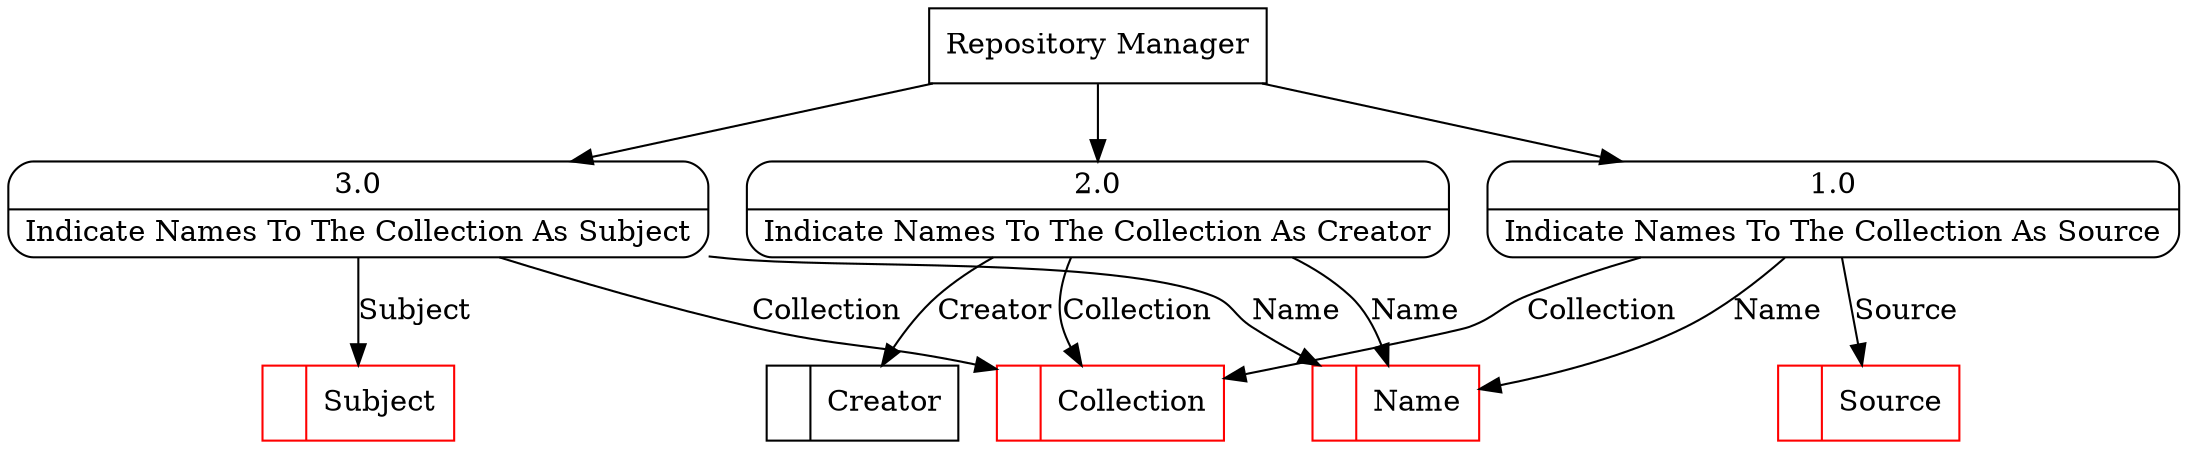 digraph dfd2{ 
node[shape=record]
200 [label="<f0>  |<f1> Subject " color=red];
201 [label="<f0>  |<f1> Name " color=red];
202 [label="<f0>  |<f1> Creator " ];
203 [label="<f0>  |<f1> Collection " color=red];
204 [label="<f0>  |<f1> Source " color=red];
205 [label="Repository Manager" shape=box];
206 [label="{<f0> 1.0|<f1> Indicate Names To The Collection As Source }" shape=Mrecord];
207 [label="{<f0> 2.0|<f1> Indicate Names To The Collection As Creator }" shape=Mrecord];
208 [label="{<f0> 3.0|<f1> Indicate Names To The Collection As Subject }" shape=Mrecord];
205 -> 206
205 -> 207
205 -> 208
206 -> 204 [label="Source"]
206 -> 201 [label="Name"]
206 -> 203 [label="Collection"]
207 -> 201 [label="Name"]
207 -> 203 [label="Collection"]
207 -> 202 [label="Creator"]
208 -> 200 [label="Subject"]
208 -> 201 [label="Name"]
208 -> 203 [label="Collection"]
}